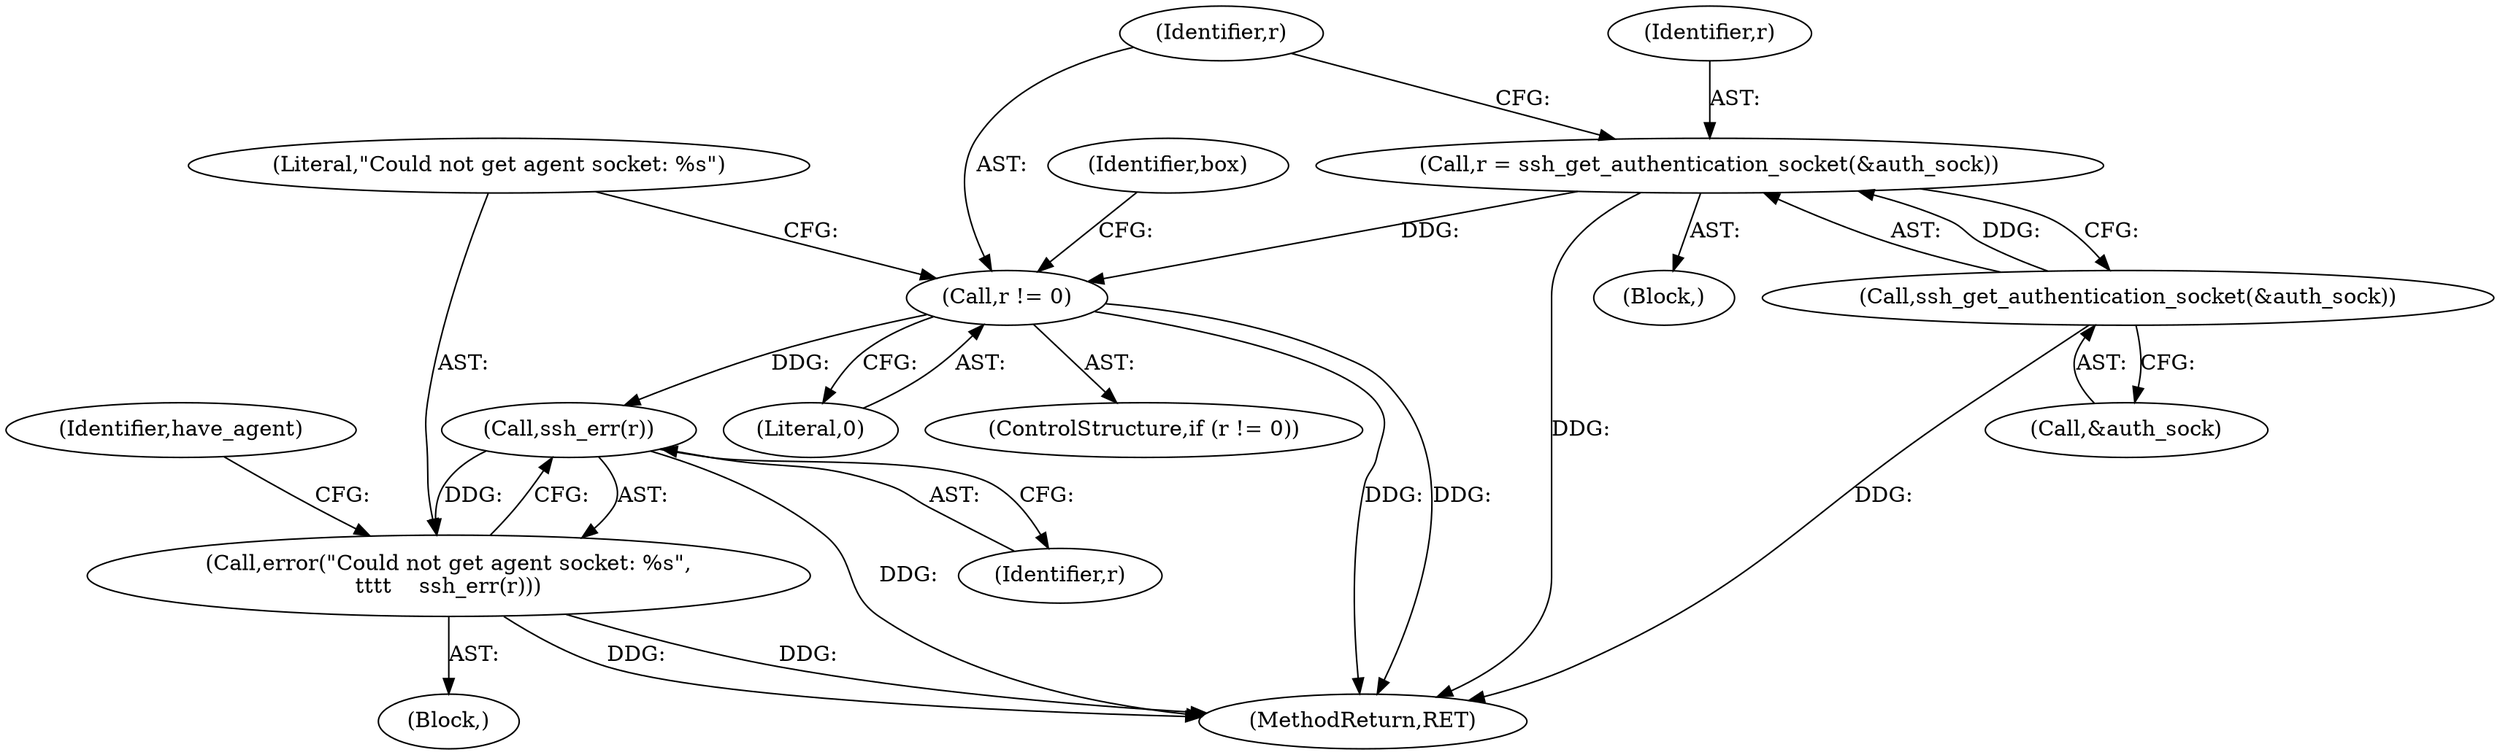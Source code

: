 digraph "0_src_3095060f479b86288e31c79ecbc5131a66bcd2f9_11@API" {
"1000164" [label="(Call,r = ssh_get_authentication_socket(&auth_sock))"];
"1000166" [label="(Call,ssh_get_authentication_socket(&auth_sock))"];
"1000170" [label="(Call,r != 0)"];
"1000176" [label="(Call,ssh_err(r))"];
"1000174" [label="(Call,error(\"Could not get agent socket: %s\",\n\t\t\t\t    ssh_err(r)))"];
"1000171" [label="(Identifier,r)"];
"1000175" [label="(Literal,\"Could not get agent socket: %s\")"];
"1000166" [label="(Call,ssh_get_authentication_socket(&auth_sock))"];
"1000176" [label="(Call,ssh_err(r))"];
"1000174" [label="(Call,error(\"Could not get agent socket: %s\",\n\t\t\t\t    ssh_err(r)))"];
"1000179" [label="(Identifier,have_agent)"];
"1000165" [label="(Identifier,r)"];
"1000167" [label="(Call,&auth_sock)"];
"1000173" [label="(Block,)"];
"1000170" [label="(Call,r != 0)"];
"1000172" [label="(Literal,0)"];
"1000169" [label="(ControlStructure,if (r != 0))"];
"1000283" [label="(MethodReturn,RET)"];
"1000183" [label="(Identifier,box)"];
"1000164" [label="(Call,r = ssh_get_authentication_socket(&auth_sock))"];
"1000177" [label="(Identifier,r)"];
"1000163" [label="(Block,)"];
"1000164" -> "1000163"  [label="AST: "];
"1000164" -> "1000166"  [label="CFG: "];
"1000165" -> "1000164"  [label="AST: "];
"1000166" -> "1000164"  [label="AST: "];
"1000171" -> "1000164"  [label="CFG: "];
"1000164" -> "1000283"  [label="DDG: "];
"1000166" -> "1000164"  [label="DDG: "];
"1000164" -> "1000170"  [label="DDG: "];
"1000166" -> "1000167"  [label="CFG: "];
"1000167" -> "1000166"  [label="AST: "];
"1000166" -> "1000283"  [label="DDG: "];
"1000170" -> "1000169"  [label="AST: "];
"1000170" -> "1000172"  [label="CFG: "];
"1000171" -> "1000170"  [label="AST: "];
"1000172" -> "1000170"  [label="AST: "];
"1000175" -> "1000170"  [label="CFG: "];
"1000183" -> "1000170"  [label="CFG: "];
"1000170" -> "1000283"  [label="DDG: "];
"1000170" -> "1000283"  [label="DDG: "];
"1000170" -> "1000176"  [label="DDG: "];
"1000176" -> "1000174"  [label="AST: "];
"1000176" -> "1000177"  [label="CFG: "];
"1000177" -> "1000176"  [label="AST: "];
"1000174" -> "1000176"  [label="CFG: "];
"1000176" -> "1000283"  [label="DDG: "];
"1000176" -> "1000174"  [label="DDG: "];
"1000174" -> "1000173"  [label="AST: "];
"1000175" -> "1000174"  [label="AST: "];
"1000179" -> "1000174"  [label="CFG: "];
"1000174" -> "1000283"  [label="DDG: "];
"1000174" -> "1000283"  [label="DDG: "];
}
